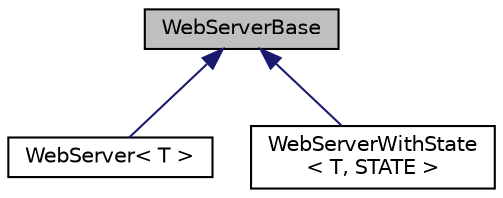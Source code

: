 digraph "WebServerBase"
{
 // LATEX_PDF_SIZE
  edge [fontname="Helvetica",fontsize="10",labelfontname="Helvetica",labelfontsize="10"];
  node [fontname="Helvetica",fontsize="10",shape=record];
  Node1 [label="WebServerBase",height=0.2,width=0.4,color="black", fillcolor="grey75", style="filled", fontcolor="black",tooltip=" "];
  Node1 -> Node2 [dir="back",color="midnightblue",fontsize="10",style="solid",fontname="Helvetica"];
  Node2 [label="WebServer\< T \>",height=0.2,width=0.4,color="black", fillcolor="white", style="filled",URL="$classWebServer.html",tooltip=" "];
  Node1 -> Node3 [dir="back",color="midnightblue",fontsize="10",style="solid",fontname="Helvetica"];
  Node3 [label="WebServerWithState\l\< T, STATE \>",height=0.2,width=0.4,color="black", fillcolor="white", style="filled",URL="$classWebServerWithState.html",tooltip=" "];
}
